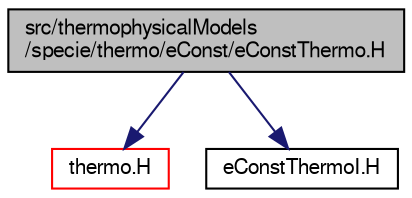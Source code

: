digraph "src/thermophysicalModels/specie/thermo/eConst/eConstThermo.H"
{
  bgcolor="transparent";
  edge [fontname="FreeSans",fontsize="10",labelfontname="FreeSans",labelfontsize="10"];
  node [fontname="FreeSans",fontsize="10",shape=record];
  Node0 [label="src/thermophysicalModels\l/specie/thermo/eConst/eConstThermo.H",height=0.2,width=0.4,color="black", fillcolor="grey75", style="filled", fontcolor="black"];
  Node0 -> Node1 [color="midnightblue",fontsize="10",style="solid",fontname="FreeSans"];
  Node1 [label="thermo.H",height=0.2,width=0.4,color="red",URL="$a16658.html"];
  Node0 -> Node3 [color="midnightblue",fontsize="10",style="solid",fontname="FreeSans"];
  Node3 [label="eConstThermoI.H",height=0.2,width=0.4,color="black",URL="$a16610.html"];
}
